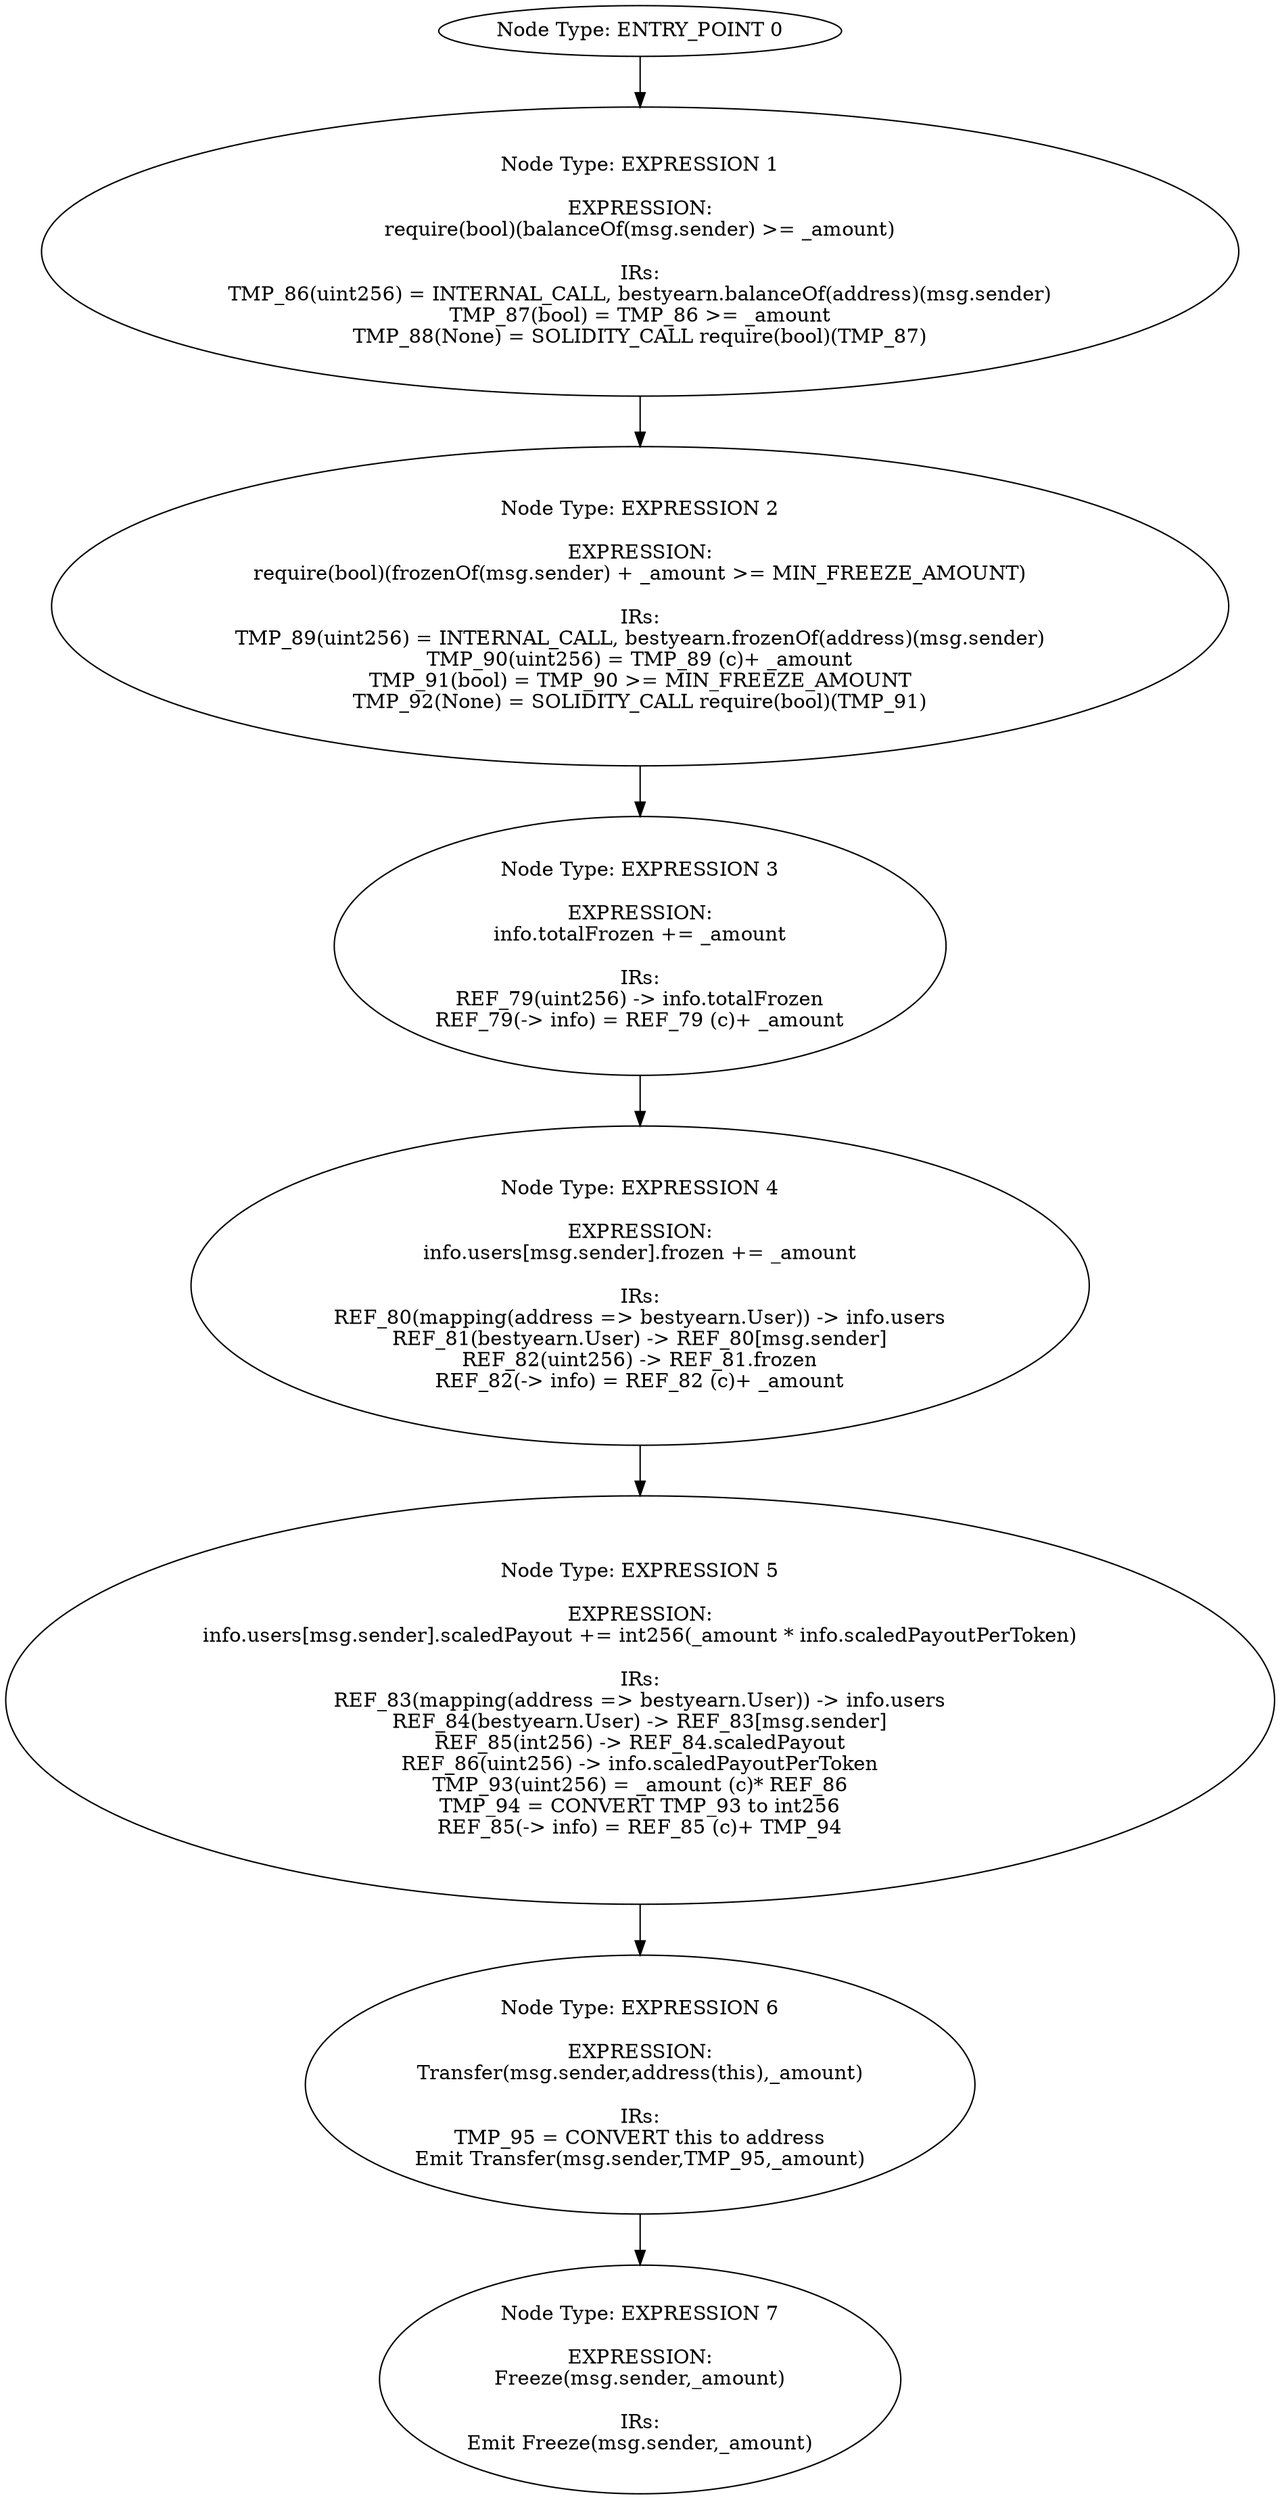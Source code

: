 digraph{
0[label="Node Type: ENTRY_POINT 0
"];
0->1;
1[label="Node Type: EXPRESSION 1

EXPRESSION:
require(bool)(balanceOf(msg.sender) >= _amount)

IRs:
TMP_86(uint256) = INTERNAL_CALL, bestyearn.balanceOf(address)(msg.sender)
TMP_87(bool) = TMP_86 >= _amount
TMP_88(None) = SOLIDITY_CALL require(bool)(TMP_87)"];
1->2;
2[label="Node Type: EXPRESSION 2

EXPRESSION:
require(bool)(frozenOf(msg.sender) + _amount >= MIN_FREEZE_AMOUNT)

IRs:
TMP_89(uint256) = INTERNAL_CALL, bestyearn.frozenOf(address)(msg.sender)
TMP_90(uint256) = TMP_89 (c)+ _amount
TMP_91(bool) = TMP_90 >= MIN_FREEZE_AMOUNT
TMP_92(None) = SOLIDITY_CALL require(bool)(TMP_91)"];
2->3;
3[label="Node Type: EXPRESSION 3

EXPRESSION:
info.totalFrozen += _amount

IRs:
REF_79(uint256) -> info.totalFrozen
REF_79(-> info) = REF_79 (c)+ _amount"];
3->4;
4[label="Node Type: EXPRESSION 4

EXPRESSION:
info.users[msg.sender].frozen += _amount

IRs:
REF_80(mapping(address => bestyearn.User)) -> info.users
REF_81(bestyearn.User) -> REF_80[msg.sender]
REF_82(uint256) -> REF_81.frozen
REF_82(-> info) = REF_82 (c)+ _amount"];
4->5;
5[label="Node Type: EXPRESSION 5

EXPRESSION:
info.users[msg.sender].scaledPayout += int256(_amount * info.scaledPayoutPerToken)

IRs:
REF_83(mapping(address => bestyearn.User)) -> info.users
REF_84(bestyearn.User) -> REF_83[msg.sender]
REF_85(int256) -> REF_84.scaledPayout
REF_86(uint256) -> info.scaledPayoutPerToken
TMP_93(uint256) = _amount (c)* REF_86
TMP_94 = CONVERT TMP_93 to int256
REF_85(-> info) = REF_85 (c)+ TMP_94"];
5->6;
6[label="Node Type: EXPRESSION 6

EXPRESSION:
Transfer(msg.sender,address(this),_amount)

IRs:
TMP_95 = CONVERT this to address
Emit Transfer(msg.sender,TMP_95,_amount)"];
6->7;
7[label="Node Type: EXPRESSION 7

EXPRESSION:
Freeze(msg.sender,_amount)

IRs:
Emit Freeze(msg.sender,_amount)"];
}
